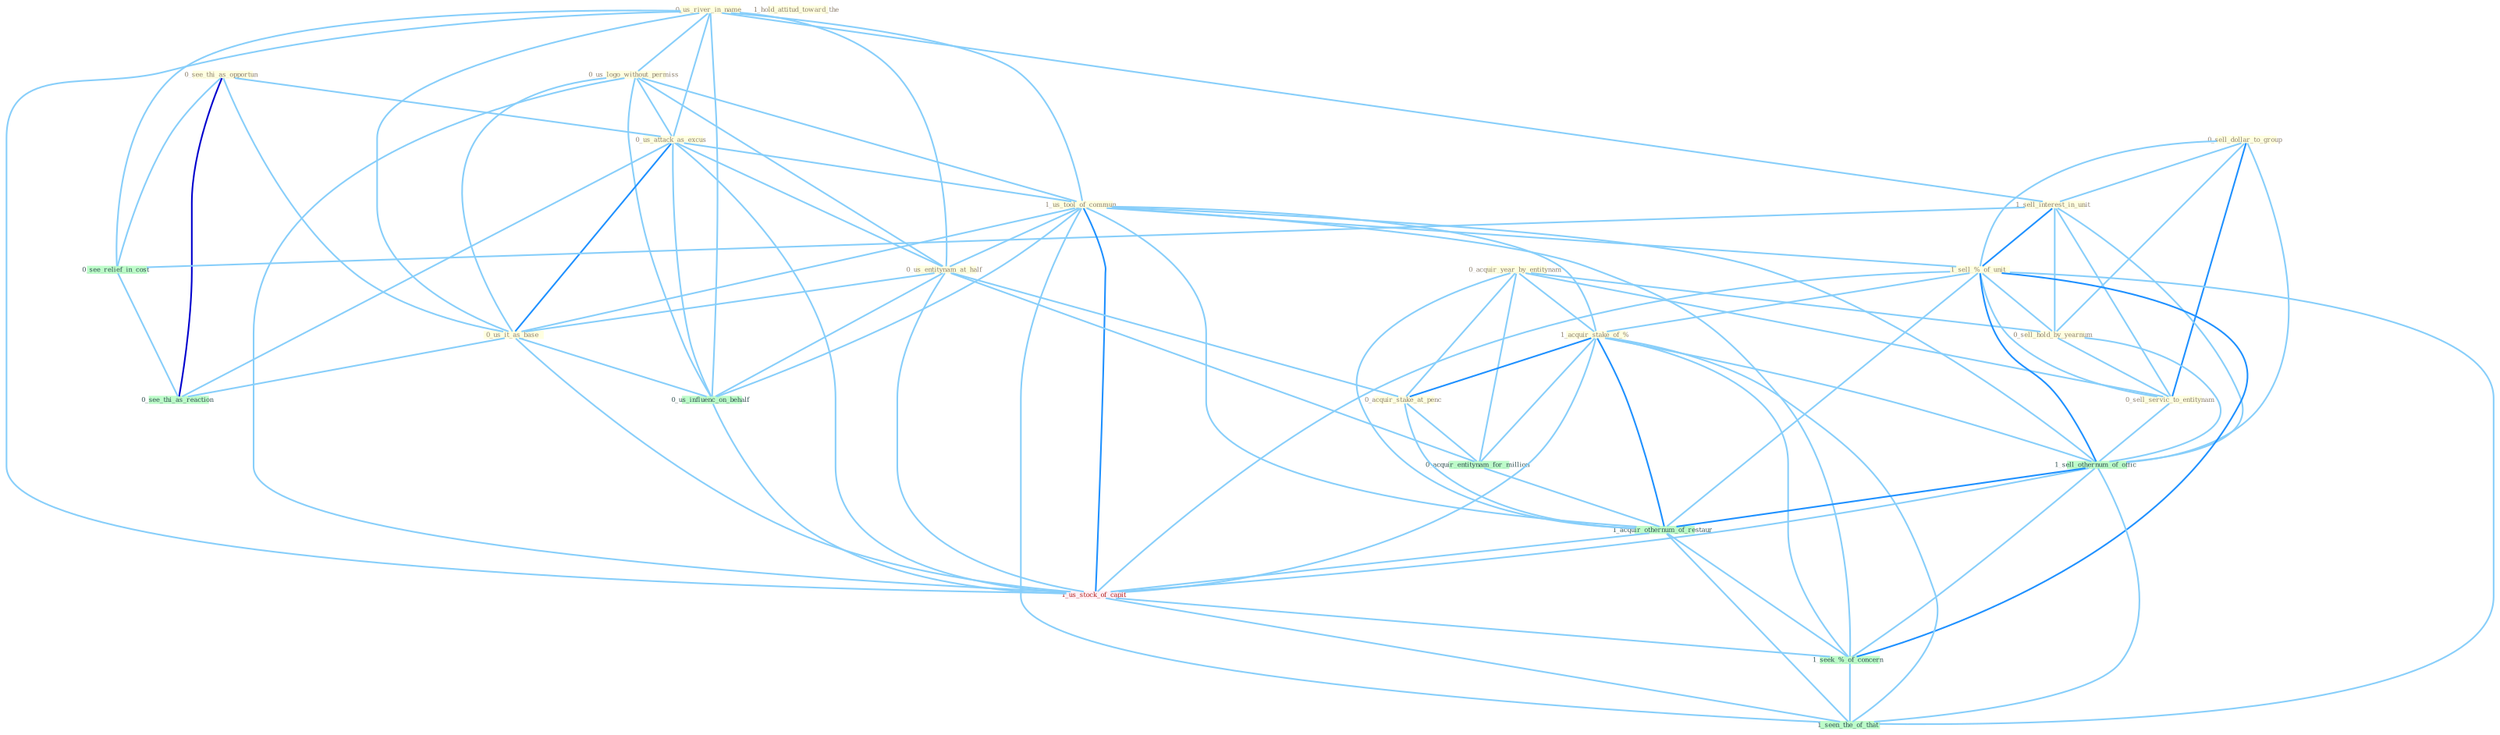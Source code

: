Graph G{ 
    node
    [shape=polygon,style=filled,width=.5,height=.06,color="#BDFCC9",fixedsize=true,fontsize=4,
    fontcolor="#2f4f4f"];
    {node
    [color="#ffffe0", fontcolor="#8b7d6b"] "0_us_river_in_name " "0_see_thi_as_opportun " "0_us_logo_without_permiss " "0_us_attack_as_excus " "0_sell_dollar_to_group " "1_sell_interest_in_unit " "1_us_tool_of_commun " "1_hold_attitud_toward_the " "0_acquir_year_by_entitynam " "0_us_entitynam_at_half " "1_sell_%_of_unit " "0_us_it_as_base " "1_acquir_stake_of_% " "0_sell_hold_by_yearnum " "0_acquir_stake_at_penc " "0_sell_servic_to_entitynam "}
{node [color="#fff0f5", fontcolor="#b22222"] "1_us_stock_of_capit "}
edge [color="#B0E2FF"];

	"0_us_river_in_name " -- "0_us_logo_without_permiss " [w="1", color="#87cefa" ];
	"0_us_river_in_name " -- "0_us_attack_as_excus " [w="1", color="#87cefa" ];
	"0_us_river_in_name " -- "1_sell_interest_in_unit " [w="1", color="#87cefa" ];
	"0_us_river_in_name " -- "1_us_tool_of_commun " [w="1", color="#87cefa" ];
	"0_us_river_in_name " -- "0_us_entitynam_at_half " [w="1", color="#87cefa" ];
	"0_us_river_in_name " -- "0_us_it_as_base " [w="1", color="#87cefa" ];
	"0_us_river_in_name " -- "0_us_influenc_on_behalf " [w="1", color="#87cefa" ];
	"0_us_river_in_name " -- "0_see_relief_in_cost " [w="1", color="#87cefa" ];
	"0_us_river_in_name " -- "1_us_stock_of_capit " [w="1", color="#87cefa" ];
	"0_see_thi_as_opportun " -- "0_us_attack_as_excus " [w="1", color="#87cefa" ];
	"0_see_thi_as_opportun " -- "0_us_it_as_base " [w="1", color="#87cefa" ];
	"0_see_thi_as_opportun " -- "0_see_relief_in_cost " [w="1", color="#87cefa" ];
	"0_see_thi_as_opportun " -- "0_see_thi_as_reaction " [w="3", color="#0000cd" , len=0.6];
	"0_us_logo_without_permiss " -- "0_us_attack_as_excus " [w="1", color="#87cefa" ];
	"0_us_logo_without_permiss " -- "1_us_tool_of_commun " [w="1", color="#87cefa" ];
	"0_us_logo_without_permiss " -- "0_us_entitynam_at_half " [w="1", color="#87cefa" ];
	"0_us_logo_without_permiss " -- "0_us_it_as_base " [w="1", color="#87cefa" ];
	"0_us_logo_without_permiss " -- "0_us_influenc_on_behalf " [w="1", color="#87cefa" ];
	"0_us_logo_without_permiss " -- "1_us_stock_of_capit " [w="1", color="#87cefa" ];
	"0_us_attack_as_excus " -- "1_us_tool_of_commun " [w="1", color="#87cefa" ];
	"0_us_attack_as_excus " -- "0_us_entitynam_at_half " [w="1", color="#87cefa" ];
	"0_us_attack_as_excus " -- "0_us_it_as_base " [w="2", color="#1e90ff" , len=0.8];
	"0_us_attack_as_excus " -- "0_us_influenc_on_behalf " [w="1", color="#87cefa" ];
	"0_us_attack_as_excus " -- "0_see_thi_as_reaction " [w="1", color="#87cefa" ];
	"0_us_attack_as_excus " -- "1_us_stock_of_capit " [w="1", color="#87cefa" ];
	"0_sell_dollar_to_group " -- "1_sell_interest_in_unit " [w="1", color="#87cefa" ];
	"0_sell_dollar_to_group " -- "1_sell_%_of_unit " [w="1", color="#87cefa" ];
	"0_sell_dollar_to_group " -- "0_sell_hold_by_yearnum " [w="1", color="#87cefa" ];
	"0_sell_dollar_to_group " -- "0_sell_servic_to_entitynam " [w="2", color="#1e90ff" , len=0.8];
	"0_sell_dollar_to_group " -- "1_sell_othernum_of_offic " [w="1", color="#87cefa" ];
	"1_sell_interest_in_unit " -- "1_sell_%_of_unit " [w="2", color="#1e90ff" , len=0.8];
	"1_sell_interest_in_unit " -- "0_sell_hold_by_yearnum " [w="1", color="#87cefa" ];
	"1_sell_interest_in_unit " -- "0_sell_servic_to_entitynam " [w="1", color="#87cefa" ];
	"1_sell_interest_in_unit " -- "1_sell_othernum_of_offic " [w="1", color="#87cefa" ];
	"1_sell_interest_in_unit " -- "0_see_relief_in_cost " [w="1", color="#87cefa" ];
	"1_us_tool_of_commun " -- "0_us_entitynam_at_half " [w="1", color="#87cefa" ];
	"1_us_tool_of_commun " -- "1_sell_%_of_unit " [w="1", color="#87cefa" ];
	"1_us_tool_of_commun " -- "0_us_it_as_base " [w="1", color="#87cefa" ];
	"1_us_tool_of_commun " -- "1_acquir_stake_of_% " [w="1", color="#87cefa" ];
	"1_us_tool_of_commun " -- "1_sell_othernum_of_offic " [w="1", color="#87cefa" ];
	"1_us_tool_of_commun " -- "0_us_influenc_on_behalf " [w="1", color="#87cefa" ];
	"1_us_tool_of_commun " -- "1_acquir_othernum_of_restaur " [w="1", color="#87cefa" ];
	"1_us_tool_of_commun " -- "1_us_stock_of_capit " [w="2", color="#1e90ff" , len=0.8];
	"1_us_tool_of_commun " -- "1_seek_%_of_concern " [w="1", color="#87cefa" ];
	"1_us_tool_of_commun " -- "1_seen_the_of_that " [w="1", color="#87cefa" ];
	"0_acquir_year_by_entitynam " -- "1_acquir_stake_of_% " [w="1", color="#87cefa" ];
	"0_acquir_year_by_entitynam " -- "0_sell_hold_by_yearnum " [w="1", color="#87cefa" ];
	"0_acquir_year_by_entitynam " -- "0_acquir_stake_at_penc " [w="1", color="#87cefa" ];
	"0_acquir_year_by_entitynam " -- "0_sell_servic_to_entitynam " [w="1", color="#87cefa" ];
	"0_acquir_year_by_entitynam " -- "0_acquir_entitynam_for_million " [w="1", color="#87cefa" ];
	"0_acquir_year_by_entitynam " -- "1_acquir_othernum_of_restaur " [w="1", color="#87cefa" ];
	"0_us_entitynam_at_half " -- "0_us_it_as_base " [w="1", color="#87cefa" ];
	"0_us_entitynam_at_half " -- "0_acquir_stake_at_penc " [w="1", color="#87cefa" ];
	"0_us_entitynam_at_half " -- "0_acquir_entitynam_for_million " [w="1", color="#87cefa" ];
	"0_us_entitynam_at_half " -- "0_us_influenc_on_behalf " [w="1", color="#87cefa" ];
	"0_us_entitynam_at_half " -- "1_us_stock_of_capit " [w="1", color="#87cefa" ];
	"1_sell_%_of_unit " -- "1_acquir_stake_of_% " [w="1", color="#87cefa" ];
	"1_sell_%_of_unit " -- "0_sell_hold_by_yearnum " [w="1", color="#87cefa" ];
	"1_sell_%_of_unit " -- "0_sell_servic_to_entitynam " [w="1", color="#87cefa" ];
	"1_sell_%_of_unit " -- "1_sell_othernum_of_offic " [w="2", color="#1e90ff" , len=0.8];
	"1_sell_%_of_unit " -- "1_acquir_othernum_of_restaur " [w="1", color="#87cefa" ];
	"1_sell_%_of_unit " -- "1_us_stock_of_capit " [w="1", color="#87cefa" ];
	"1_sell_%_of_unit " -- "1_seek_%_of_concern " [w="2", color="#1e90ff" , len=0.8];
	"1_sell_%_of_unit " -- "1_seen_the_of_that " [w="1", color="#87cefa" ];
	"0_us_it_as_base " -- "0_us_influenc_on_behalf " [w="1", color="#87cefa" ];
	"0_us_it_as_base " -- "0_see_thi_as_reaction " [w="1", color="#87cefa" ];
	"0_us_it_as_base " -- "1_us_stock_of_capit " [w="1", color="#87cefa" ];
	"1_acquir_stake_of_% " -- "0_acquir_stake_at_penc " [w="2", color="#1e90ff" , len=0.8];
	"1_acquir_stake_of_% " -- "0_acquir_entitynam_for_million " [w="1", color="#87cefa" ];
	"1_acquir_stake_of_% " -- "1_sell_othernum_of_offic " [w="1", color="#87cefa" ];
	"1_acquir_stake_of_% " -- "1_acquir_othernum_of_restaur " [w="2", color="#1e90ff" , len=0.8];
	"1_acquir_stake_of_% " -- "1_us_stock_of_capit " [w="1", color="#87cefa" ];
	"1_acquir_stake_of_% " -- "1_seek_%_of_concern " [w="1", color="#87cefa" ];
	"1_acquir_stake_of_% " -- "1_seen_the_of_that " [w="1", color="#87cefa" ];
	"0_sell_hold_by_yearnum " -- "0_sell_servic_to_entitynam " [w="1", color="#87cefa" ];
	"0_sell_hold_by_yearnum " -- "1_sell_othernum_of_offic " [w="1", color="#87cefa" ];
	"0_acquir_stake_at_penc " -- "0_acquir_entitynam_for_million " [w="1", color="#87cefa" ];
	"0_acquir_stake_at_penc " -- "1_acquir_othernum_of_restaur " [w="1", color="#87cefa" ];
	"0_sell_servic_to_entitynam " -- "1_sell_othernum_of_offic " [w="1", color="#87cefa" ];
	"0_acquir_entitynam_for_million " -- "1_acquir_othernum_of_restaur " [w="1", color="#87cefa" ];
	"1_sell_othernum_of_offic " -- "1_acquir_othernum_of_restaur " [w="2", color="#1e90ff" , len=0.8];
	"1_sell_othernum_of_offic " -- "1_us_stock_of_capit " [w="1", color="#87cefa" ];
	"1_sell_othernum_of_offic " -- "1_seek_%_of_concern " [w="1", color="#87cefa" ];
	"1_sell_othernum_of_offic " -- "1_seen_the_of_that " [w="1", color="#87cefa" ];
	"0_us_influenc_on_behalf " -- "1_us_stock_of_capit " [w="1", color="#87cefa" ];
	"0_see_relief_in_cost " -- "0_see_thi_as_reaction " [w="1", color="#87cefa" ];
	"1_acquir_othernum_of_restaur " -- "1_us_stock_of_capit " [w="1", color="#87cefa" ];
	"1_acquir_othernum_of_restaur " -- "1_seek_%_of_concern " [w="1", color="#87cefa" ];
	"1_acquir_othernum_of_restaur " -- "1_seen_the_of_that " [w="1", color="#87cefa" ];
	"1_us_stock_of_capit " -- "1_seek_%_of_concern " [w="1", color="#87cefa" ];
	"1_us_stock_of_capit " -- "1_seen_the_of_that " [w="1", color="#87cefa" ];
	"1_seek_%_of_concern " -- "1_seen_the_of_that " [w="1", color="#87cefa" ];
}